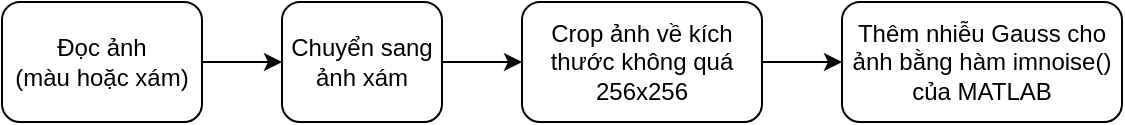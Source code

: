 <mxfile version="24.3.1" type="device">
  <diagram id="C5RBs43oDa-KdzZeNtuy" name="Page-1">
    <mxGraphModel dx="1050" dy="519" grid="1" gridSize="10" guides="1" tooltips="1" connect="1" arrows="1" fold="1" page="1" pageScale="1" pageWidth="827" pageHeight="1169" math="0" shadow="0">
      <root>
        <mxCell id="WIyWlLk6GJQsqaUBKTNV-0" />
        <mxCell id="WIyWlLk6GJQsqaUBKTNV-1" parent="WIyWlLk6GJQsqaUBKTNV-0" />
        <mxCell id="F2_esJWDb2tdCy-gtNe4-4" value="" style="edgeStyle=orthogonalEdgeStyle;rounded=0;orthogonalLoop=1;jettySize=auto;html=1;" parent="WIyWlLk6GJQsqaUBKTNV-1" source="qcJsJorpgH1Q3U-slzF--0" target="F2_esJWDb2tdCy-gtNe4-1" edge="1">
          <mxGeometry relative="1" as="geometry" />
        </mxCell>
        <mxCell id="qcJsJorpgH1Q3U-slzF--0" value="Chuyển sang ảnh xám" style="rounded=1;whiteSpace=wrap;html=1;fontSize=12;glass=0;strokeWidth=1;shadow=0;" parent="WIyWlLk6GJQsqaUBKTNV-1" vertex="1">
          <mxGeometry x="140" width="80" height="60" as="geometry" />
        </mxCell>
        <mxCell id="F2_esJWDb2tdCy-gtNe4-3" value="" style="edgeStyle=orthogonalEdgeStyle;rounded=0;orthogonalLoop=1;jettySize=auto;html=1;" parent="WIyWlLk6GJQsqaUBKTNV-1" source="F2_esJWDb2tdCy-gtNe4-0" target="qcJsJorpgH1Q3U-slzF--0" edge="1">
          <mxGeometry relative="1" as="geometry" />
        </mxCell>
        <mxCell id="F2_esJWDb2tdCy-gtNe4-0" value="Đọc ảnh &lt;br&gt;(màu hoặc xám)" style="rounded=1;whiteSpace=wrap;html=1;fontSize=12;glass=0;strokeWidth=1;shadow=0;" parent="WIyWlLk6GJQsqaUBKTNV-1" vertex="1">
          <mxGeometry width="100" height="60" as="geometry" />
        </mxCell>
        <mxCell id="F2_esJWDb2tdCy-gtNe4-5" value="" style="edgeStyle=orthogonalEdgeStyle;rounded=0;orthogonalLoop=1;jettySize=auto;html=1;" parent="WIyWlLk6GJQsqaUBKTNV-1" source="F2_esJWDb2tdCy-gtNe4-1" target="F2_esJWDb2tdCy-gtNe4-2" edge="1">
          <mxGeometry relative="1" as="geometry" />
        </mxCell>
        <mxCell id="F2_esJWDb2tdCy-gtNe4-1" value="Crop ảnh về kích thước không quá 256x256" style="rounded=1;whiteSpace=wrap;html=1;fontSize=12;glass=0;strokeWidth=1;shadow=0;" parent="WIyWlLk6GJQsqaUBKTNV-1" vertex="1">
          <mxGeometry x="260" width="120" height="60" as="geometry" />
        </mxCell>
        <mxCell id="F2_esJWDb2tdCy-gtNe4-2" value="Thêm nhiễu Gauss cho ảnh bằng hàm imnoise() của MATLAB" style="rounded=1;whiteSpace=wrap;html=1;fontSize=12;glass=0;strokeWidth=1;shadow=0;" parent="WIyWlLk6GJQsqaUBKTNV-1" vertex="1">
          <mxGeometry x="420" width="140" height="60" as="geometry" />
        </mxCell>
      </root>
    </mxGraphModel>
  </diagram>
</mxfile>
